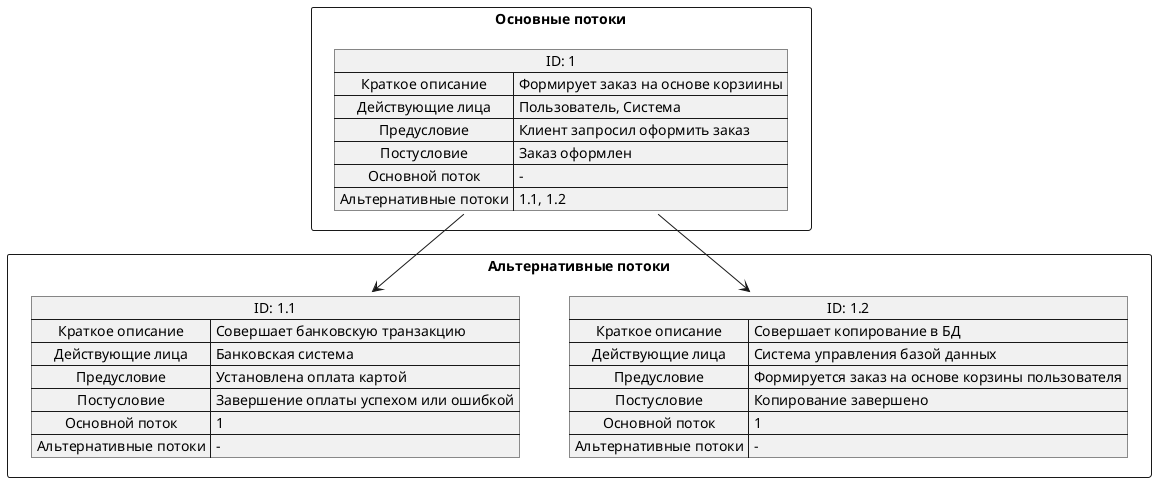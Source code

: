 @startuml


rectangle "Основные потоки" {
    map "ID: 1" as id1 {
        Краткое описание => Формирует заказ на основе корзиины
        Действующие лица => Пользователь, Система
        Предусловие => Клиент запросил оформить заказ
        Постусловие => Заказ оформлен
        Основной поток => -
        Альтернативные потоки => 1.1, 1.2
    }
}

rectangle "Альтернативные потоки" {


    map "ID: 1.2" as id3 {
        Краткое описание => Совершает копирование в БД
        Действующие лица => Система управления базой данных
        Предусловие => Формируется заказ на основе корзины пользователя
        Постусловие => Копирование завершено
        Основной поток => 1
        Альтернативные потоки => -
    }
    map "ID: 1.1" as id2 {
        Краткое описание => Совершает банковскую транзакцию
        Действующие лица => Банковская система
        Предусловие => Установлена оплата картой
        Постусловие => Завершение оплаты успехом или ошибкой
        Основной поток => 1
        Альтернативные потоки => -
    }
}

id1 --> id2
id1 --> id3

@enduml